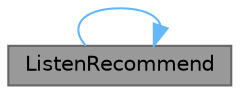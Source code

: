 digraph "ListenRecommend"
{
 // LATEX_PDF_SIZE
  bgcolor="transparent";
  edge [fontname=Helvetica,fontsize=10,labelfontname=Helvetica,labelfontsize=10];
  node [fontname=Helvetica,fontsize=10,shape=box,height=0.2,width=0.4];
  rankdir="RL";
  Node1 [id="Node000001",label="ListenRecommend",height=0.2,width=0.4,color="gray40", fillcolor="grey60", style="filled", fontcolor="black",tooltip="构造函数，初始化推荐界面"];
  Node1 -> Node1 [id="edge1_Node000001_Node000001",dir="back",color="steelblue1",style="solid",tooltip=" "];
}
